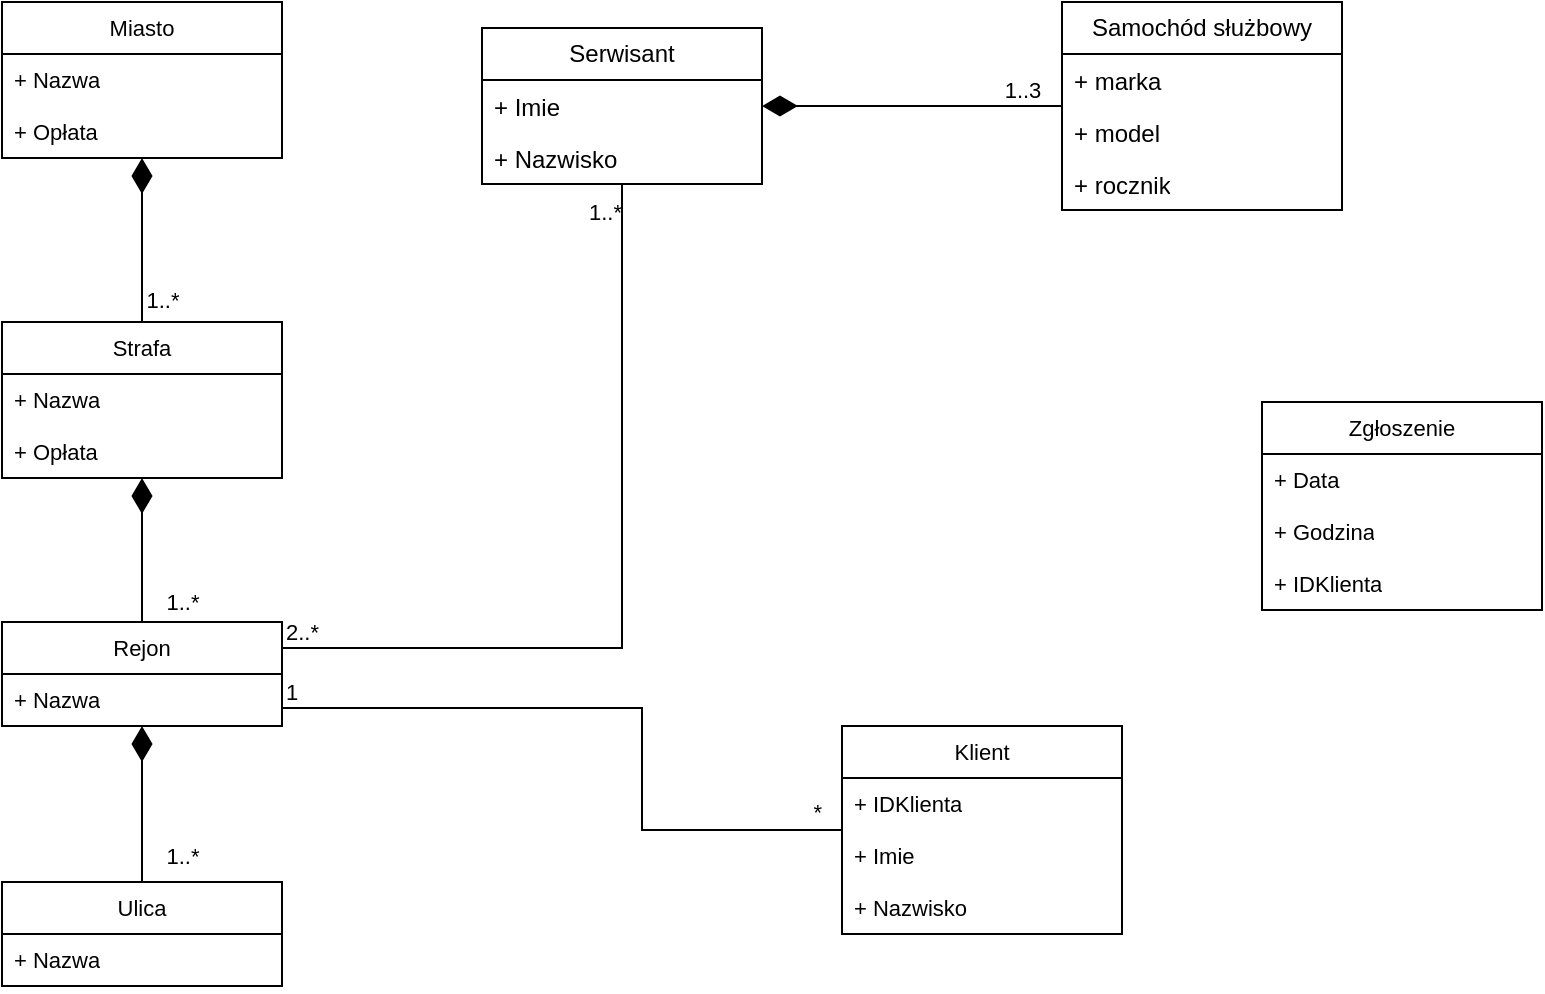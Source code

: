 <mxfile version="24.2.5" type="github">
  <diagram name="Strona-1" id="XkYLfurVMoklSscanKzM">
    <mxGraphModel dx="1268" dy="692" grid="1" gridSize="10" guides="1" tooltips="1" connect="1" arrows="1" fold="1" page="1" pageScale="1" pageWidth="1169" pageHeight="827" math="0" shadow="0">
      <root>
        <mxCell id="0" />
        <mxCell id="1" parent="0" />
        <mxCell id="dYZR1nuj510XMWiARisk-10" value="Serwisant" style="swimlane;fontStyle=0;childLayout=stackLayout;horizontal=1;startSize=26;fillColor=none;horizontalStack=0;resizeParent=1;resizeParentMax=0;resizeLast=0;collapsible=1;marginBottom=0;whiteSpace=wrap;html=1;" vertex="1" parent="1">
          <mxGeometry x="410" y="200" width="140" height="78" as="geometry" />
        </mxCell>
        <mxCell id="dYZR1nuj510XMWiARisk-11" value="+ Imie" style="text;strokeColor=none;fillColor=none;align=left;verticalAlign=top;spacingLeft=4;spacingRight=4;overflow=hidden;rotatable=0;points=[[0,0.5],[1,0.5]];portConstraint=eastwest;whiteSpace=wrap;html=1;" vertex="1" parent="dYZR1nuj510XMWiARisk-10">
          <mxGeometry y="26" width="140" height="26" as="geometry" />
        </mxCell>
        <mxCell id="dYZR1nuj510XMWiARisk-12" value="+ Nazwisko" style="text;strokeColor=none;fillColor=none;align=left;verticalAlign=top;spacingLeft=4;spacingRight=4;overflow=hidden;rotatable=0;points=[[0,0.5],[1,0.5]];portConstraint=eastwest;whiteSpace=wrap;html=1;" vertex="1" parent="dYZR1nuj510XMWiARisk-10">
          <mxGeometry y="52" width="140" height="26" as="geometry" />
        </mxCell>
        <mxCell id="dYZR1nuj510XMWiARisk-18" value="1..3" style="edgeStyle=orthogonalEdgeStyle;rounded=0;orthogonalLoop=1;jettySize=auto;html=1;endArrow=diamondThin;endFill=1;endSize=15;labelBackgroundColor=none;verticalAlign=bottom;" edge="1" parent="1" source="dYZR1nuj510XMWiARisk-14" target="dYZR1nuj510XMWiARisk-10">
          <mxGeometry x="-0.733" y="1" relative="1" as="geometry">
            <mxPoint as="offset" />
          </mxGeometry>
        </mxCell>
        <mxCell id="dYZR1nuj510XMWiARisk-14" value="Samochód służbowy" style="swimlane;fontStyle=0;childLayout=stackLayout;horizontal=1;startSize=26;fillColor=none;horizontalStack=0;resizeParent=1;resizeParentMax=0;resizeLast=0;collapsible=1;marginBottom=0;whiteSpace=wrap;html=1;" vertex="1" parent="1">
          <mxGeometry x="700" y="187" width="140" height="104" as="geometry" />
        </mxCell>
        <mxCell id="dYZR1nuj510XMWiARisk-15" value="+ marka" style="text;strokeColor=none;fillColor=none;align=left;verticalAlign=top;spacingLeft=4;spacingRight=4;overflow=hidden;rotatable=0;points=[[0,0.5],[1,0.5]];portConstraint=eastwest;whiteSpace=wrap;html=1;" vertex="1" parent="dYZR1nuj510XMWiARisk-14">
          <mxGeometry y="26" width="140" height="26" as="geometry" />
        </mxCell>
        <mxCell id="dYZR1nuj510XMWiARisk-16" value="+ model" style="text;strokeColor=none;fillColor=none;align=left;verticalAlign=top;spacingLeft=4;spacingRight=4;overflow=hidden;rotatable=0;points=[[0,0.5],[1,0.5]];portConstraint=eastwest;whiteSpace=wrap;html=1;" vertex="1" parent="dYZR1nuj510XMWiARisk-14">
          <mxGeometry y="52" width="140" height="26" as="geometry" />
        </mxCell>
        <mxCell id="dYZR1nuj510XMWiARisk-17" value="+ rocznik" style="text;strokeColor=none;fillColor=none;align=left;verticalAlign=top;spacingLeft=4;spacingRight=4;overflow=hidden;rotatable=0;points=[[0,0.5],[1,0.5]];portConstraint=eastwest;whiteSpace=wrap;html=1;" vertex="1" parent="dYZR1nuj510XMWiARisk-14">
          <mxGeometry y="78" width="140" height="26" as="geometry" />
        </mxCell>
        <mxCell id="dYZR1nuj510XMWiARisk-19" value="Miasto" style="swimlane;fontStyle=0;childLayout=stackLayout;horizontal=1;startSize=26;fillColor=none;horizontalStack=0;resizeParent=1;resizeParentMax=0;resizeLast=0;collapsible=1;marginBottom=0;whiteSpace=wrap;html=1;fontFamily=Helvetica;fontSize=11;fontColor=default;labelBackgroundColor=none;" vertex="1" parent="1">
          <mxGeometry x="170" y="187" width="140" height="78" as="geometry" />
        </mxCell>
        <mxCell id="dYZR1nuj510XMWiARisk-20" value="+ Nazwa" style="text;strokeColor=none;fillColor=none;align=left;verticalAlign=top;spacingLeft=4;spacingRight=4;overflow=hidden;rotatable=0;points=[[0,0.5],[1,0.5]];portConstraint=eastwest;whiteSpace=wrap;html=1;fontFamily=Helvetica;fontSize=11;fontColor=default;labelBackgroundColor=none;" vertex="1" parent="dYZR1nuj510XMWiARisk-19">
          <mxGeometry y="26" width="140" height="26" as="geometry" />
        </mxCell>
        <mxCell id="dYZR1nuj510XMWiARisk-27" value="+ Opłata" style="text;strokeColor=none;fillColor=none;align=left;verticalAlign=top;spacingLeft=4;spacingRight=4;overflow=hidden;rotatable=0;points=[[0,0.5],[1,0.5]];portConstraint=eastwest;whiteSpace=wrap;html=1;fontFamily=Helvetica;fontSize=11;fontColor=default;labelBackgroundColor=none;" vertex="1" parent="dYZR1nuj510XMWiARisk-19">
          <mxGeometry y="52" width="140" height="26" as="geometry" />
        </mxCell>
        <mxCell id="dYZR1nuj510XMWiARisk-28" value="1..*" style="edgeStyle=orthogonalEdgeStyle;rounded=0;orthogonalLoop=1;jettySize=auto;html=1;strokeColor=default;align=center;verticalAlign=middle;fontFamily=Helvetica;fontSize=11;fontColor=default;labelBackgroundColor=none;endArrow=diamondThin;endFill=1;endSize=15;" edge="1" parent="1" source="dYZR1nuj510XMWiARisk-23" target="dYZR1nuj510XMWiARisk-19">
          <mxGeometry x="-0.722" y="-10" relative="1" as="geometry">
            <mxPoint as="offset" />
          </mxGeometry>
        </mxCell>
        <mxCell id="dYZR1nuj510XMWiARisk-23" value="Strafa" style="swimlane;fontStyle=0;childLayout=stackLayout;horizontal=1;startSize=26;fillColor=none;horizontalStack=0;resizeParent=1;resizeParentMax=0;resizeLast=0;collapsible=1;marginBottom=0;whiteSpace=wrap;html=1;fontFamily=Helvetica;fontSize=11;fontColor=default;labelBackgroundColor=none;" vertex="1" parent="1">
          <mxGeometry x="170" y="347" width="140" height="78" as="geometry" />
        </mxCell>
        <mxCell id="dYZR1nuj510XMWiARisk-24" value="+ Nazwa" style="text;strokeColor=none;fillColor=none;align=left;verticalAlign=top;spacingLeft=4;spacingRight=4;overflow=hidden;rotatable=0;points=[[0,0.5],[1,0.5]];portConstraint=eastwest;whiteSpace=wrap;html=1;fontFamily=Helvetica;fontSize=11;fontColor=default;labelBackgroundColor=none;" vertex="1" parent="dYZR1nuj510XMWiARisk-23">
          <mxGeometry y="26" width="140" height="26" as="geometry" />
        </mxCell>
        <mxCell id="dYZR1nuj510XMWiARisk-25" value="+ Opłata" style="text;strokeColor=none;fillColor=none;align=left;verticalAlign=top;spacingLeft=4;spacingRight=4;overflow=hidden;rotatable=0;points=[[0,0.5],[1,0.5]];portConstraint=eastwest;whiteSpace=wrap;html=1;fontFamily=Helvetica;fontSize=11;fontColor=default;labelBackgroundColor=none;" vertex="1" parent="dYZR1nuj510XMWiARisk-23">
          <mxGeometry y="52" width="140" height="26" as="geometry" />
        </mxCell>
        <mxCell id="dYZR1nuj510XMWiARisk-38" value="1..*" style="edgeStyle=orthogonalEdgeStyle;rounded=0;orthogonalLoop=1;jettySize=auto;html=1;strokeColor=default;align=center;verticalAlign=middle;fontFamily=Helvetica;fontSize=11;fontColor=default;labelBackgroundColor=none;endArrow=diamondThin;endFill=1;endSize=15;" edge="1" parent="1" source="dYZR1nuj510XMWiARisk-29" target="dYZR1nuj510XMWiARisk-23">
          <mxGeometry x="-0.722" y="-20" relative="1" as="geometry">
            <mxPoint as="offset" />
          </mxGeometry>
        </mxCell>
        <mxCell id="dYZR1nuj510XMWiARisk-29" value="Rejon" style="swimlane;fontStyle=0;childLayout=stackLayout;horizontal=1;startSize=26;fillColor=none;horizontalStack=0;resizeParent=1;resizeParentMax=0;resizeLast=0;collapsible=1;marginBottom=0;whiteSpace=wrap;html=1;fontFamily=Helvetica;fontSize=11;fontColor=default;labelBackgroundColor=none;" vertex="1" parent="1">
          <mxGeometry x="170" y="497" width="140" height="52" as="geometry" />
        </mxCell>
        <mxCell id="dYZR1nuj510XMWiARisk-30" value="+ Nazwa" style="text;strokeColor=none;fillColor=none;align=left;verticalAlign=top;spacingLeft=4;spacingRight=4;overflow=hidden;rotatable=0;points=[[0,0.5],[1,0.5]];portConstraint=eastwest;whiteSpace=wrap;html=1;fontFamily=Helvetica;fontSize=11;fontColor=default;labelBackgroundColor=none;" vertex="1" parent="dYZR1nuj510XMWiARisk-29">
          <mxGeometry y="26" width="140" height="26" as="geometry" />
        </mxCell>
        <mxCell id="dYZR1nuj510XMWiARisk-37" value="1..*" style="edgeStyle=orthogonalEdgeStyle;rounded=0;orthogonalLoop=1;jettySize=auto;html=1;strokeColor=default;align=center;verticalAlign=middle;fontFamily=Helvetica;fontSize=11;fontColor=default;labelBackgroundColor=none;endArrow=diamondThin;endFill=1;endSize=15;" edge="1" parent="1" source="dYZR1nuj510XMWiARisk-33" target="dYZR1nuj510XMWiARisk-29">
          <mxGeometry x="-0.655" y="-20" relative="1" as="geometry">
            <mxPoint as="offset" />
          </mxGeometry>
        </mxCell>
        <mxCell id="dYZR1nuj510XMWiARisk-33" value="Ulica" style="swimlane;fontStyle=0;childLayout=stackLayout;horizontal=1;startSize=26;fillColor=none;horizontalStack=0;resizeParent=1;resizeParentMax=0;resizeLast=0;collapsible=1;marginBottom=0;whiteSpace=wrap;html=1;fontFamily=Helvetica;fontSize=11;fontColor=default;labelBackgroundColor=none;" vertex="1" parent="1">
          <mxGeometry x="170" y="627" width="140" height="52" as="geometry" />
        </mxCell>
        <mxCell id="dYZR1nuj510XMWiARisk-34" value="+ Nazwa" style="text;strokeColor=none;fillColor=none;align=left;verticalAlign=top;spacingLeft=4;spacingRight=4;overflow=hidden;rotatable=0;points=[[0,0.5],[1,0.5]];portConstraint=eastwest;whiteSpace=wrap;html=1;fontFamily=Helvetica;fontSize=11;fontColor=default;labelBackgroundColor=none;" vertex="1" parent="dYZR1nuj510XMWiARisk-33">
          <mxGeometry y="26" width="140" height="26" as="geometry" />
        </mxCell>
        <mxCell id="dYZR1nuj510XMWiARisk-40" value="" style="endArrow=none;html=1;edgeStyle=orthogonalEdgeStyle;rounded=0;strokeColor=default;align=center;verticalAlign=middle;fontFamily=Helvetica;fontSize=11;fontColor=default;labelBackgroundColor=none;endSize=15;" edge="1" parent="1" source="dYZR1nuj510XMWiARisk-29" target="dYZR1nuj510XMWiARisk-10">
          <mxGeometry relative="1" as="geometry">
            <mxPoint x="430" y="450" as="sourcePoint" />
            <mxPoint x="590" y="450" as="targetPoint" />
            <Array as="points">
              <mxPoint x="480" y="510" />
            </Array>
          </mxGeometry>
        </mxCell>
        <mxCell id="dYZR1nuj510XMWiARisk-41" value="2..*" style="edgeLabel;resizable=0;html=1;align=left;verticalAlign=bottom;fontFamily=Helvetica;fontSize=11;fontColor=default;labelBackgroundColor=none;" connectable="0" vertex="1" parent="dYZR1nuj510XMWiARisk-40">
          <mxGeometry x="-1" relative="1" as="geometry" />
        </mxCell>
        <mxCell id="dYZR1nuj510XMWiARisk-42" value="1..*" style="edgeLabel;resizable=0;html=1;align=right;verticalAlign=bottom;fontFamily=Helvetica;fontSize=11;fontColor=default;labelBackgroundColor=none;" connectable="0" vertex="1" parent="dYZR1nuj510XMWiARisk-40">
          <mxGeometry x="1" relative="1" as="geometry">
            <mxPoint y="22" as="offset" />
          </mxGeometry>
        </mxCell>
        <mxCell id="dYZR1nuj510XMWiARisk-43" value="Zgłoszenie" style="swimlane;fontStyle=0;childLayout=stackLayout;horizontal=1;startSize=26;fillColor=none;horizontalStack=0;resizeParent=1;resizeParentMax=0;resizeLast=0;collapsible=1;marginBottom=0;whiteSpace=wrap;html=1;fontFamily=Helvetica;fontSize=11;fontColor=default;labelBackgroundColor=none;" vertex="1" parent="1">
          <mxGeometry x="800" y="387" width="140" height="104" as="geometry" />
        </mxCell>
        <mxCell id="dYZR1nuj510XMWiARisk-44" value="+ Data" style="text;strokeColor=none;fillColor=none;align=left;verticalAlign=top;spacingLeft=4;spacingRight=4;overflow=hidden;rotatable=0;points=[[0,0.5],[1,0.5]];portConstraint=eastwest;whiteSpace=wrap;html=1;fontFamily=Helvetica;fontSize=11;fontColor=default;labelBackgroundColor=none;" vertex="1" parent="dYZR1nuj510XMWiARisk-43">
          <mxGeometry y="26" width="140" height="26" as="geometry" />
        </mxCell>
        <mxCell id="dYZR1nuj510XMWiARisk-45" value="+ Godzina" style="text;strokeColor=none;fillColor=none;align=left;verticalAlign=top;spacingLeft=4;spacingRight=4;overflow=hidden;rotatable=0;points=[[0,0.5],[1,0.5]];portConstraint=eastwest;whiteSpace=wrap;html=1;fontFamily=Helvetica;fontSize=11;fontColor=default;labelBackgroundColor=none;" vertex="1" parent="dYZR1nuj510XMWiARisk-43">
          <mxGeometry y="52" width="140" height="26" as="geometry" />
        </mxCell>
        <mxCell id="dYZR1nuj510XMWiARisk-46" value="+ IDKlienta" style="text;strokeColor=none;fillColor=none;align=left;verticalAlign=top;spacingLeft=4;spacingRight=4;overflow=hidden;rotatable=0;points=[[0,0.5],[1,0.5]];portConstraint=eastwest;whiteSpace=wrap;html=1;fontFamily=Helvetica;fontSize=11;fontColor=default;labelBackgroundColor=none;" vertex="1" parent="dYZR1nuj510XMWiARisk-43">
          <mxGeometry y="78" width="140" height="26" as="geometry" />
        </mxCell>
        <mxCell id="dYZR1nuj510XMWiARisk-47" value="Klient" style="swimlane;fontStyle=0;childLayout=stackLayout;horizontal=1;startSize=26;fillColor=none;horizontalStack=0;resizeParent=1;resizeParentMax=0;resizeLast=0;collapsible=1;marginBottom=0;whiteSpace=wrap;html=1;fontFamily=Helvetica;fontSize=11;fontColor=default;labelBackgroundColor=none;" vertex="1" parent="1">
          <mxGeometry x="590" y="549" width="140" height="104" as="geometry" />
        </mxCell>
        <mxCell id="dYZR1nuj510XMWiARisk-48" value="+ IDKlienta" style="text;strokeColor=none;fillColor=none;align=left;verticalAlign=top;spacingLeft=4;spacingRight=4;overflow=hidden;rotatable=0;points=[[0,0.5],[1,0.5]];portConstraint=eastwest;whiteSpace=wrap;html=1;fontFamily=Helvetica;fontSize=11;fontColor=default;labelBackgroundColor=none;" vertex="1" parent="dYZR1nuj510XMWiARisk-47">
          <mxGeometry y="26" width="140" height="26" as="geometry" />
        </mxCell>
        <mxCell id="dYZR1nuj510XMWiARisk-49" value="+ Imie" style="text;strokeColor=none;fillColor=none;align=left;verticalAlign=top;spacingLeft=4;spacingRight=4;overflow=hidden;rotatable=0;points=[[0,0.5],[1,0.5]];portConstraint=eastwest;whiteSpace=wrap;html=1;fontFamily=Helvetica;fontSize=11;fontColor=default;labelBackgroundColor=none;" vertex="1" parent="dYZR1nuj510XMWiARisk-47">
          <mxGeometry y="52" width="140" height="26" as="geometry" />
        </mxCell>
        <mxCell id="dYZR1nuj510XMWiARisk-50" value="+ Nazwisko" style="text;strokeColor=none;fillColor=none;align=left;verticalAlign=top;spacingLeft=4;spacingRight=4;overflow=hidden;rotatable=0;points=[[0,0.5],[1,0.5]];portConstraint=eastwest;whiteSpace=wrap;html=1;fontFamily=Helvetica;fontSize=11;fontColor=default;labelBackgroundColor=none;" vertex="1" parent="dYZR1nuj510XMWiARisk-47">
          <mxGeometry y="78" width="140" height="26" as="geometry" />
        </mxCell>
        <mxCell id="dYZR1nuj510XMWiARisk-52" value="" style="endArrow=none;html=1;edgeStyle=orthogonalEdgeStyle;rounded=0;strokeColor=default;align=center;verticalAlign=middle;fontFamily=Helvetica;fontSize=11;fontColor=default;labelBackgroundColor=none;endSize=15;" edge="1" parent="1" source="dYZR1nuj510XMWiARisk-29" target="dYZR1nuj510XMWiARisk-47">
          <mxGeometry relative="1" as="geometry">
            <mxPoint x="320" y="520" as="sourcePoint" />
            <mxPoint x="490" y="288" as="targetPoint" />
            <Array as="points">
              <mxPoint x="490" y="540" />
              <mxPoint x="490" y="601" />
            </Array>
          </mxGeometry>
        </mxCell>
        <mxCell id="dYZR1nuj510XMWiARisk-53" value="1" style="edgeLabel;resizable=0;html=1;align=left;verticalAlign=bottom;fontFamily=Helvetica;fontSize=11;fontColor=default;labelBackgroundColor=none;" connectable="0" vertex="1" parent="dYZR1nuj510XMWiARisk-52">
          <mxGeometry x="-1" relative="1" as="geometry" />
        </mxCell>
        <mxCell id="dYZR1nuj510XMWiARisk-54" value="*" style="edgeLabel;resizable=0;html=1;align=right;verticalAlign=bottom;fontFamily=Helvetica;fontSize=11;fontColor=default;labelBackgroundColor=none;" connectable="0" vertex="1" parent="dYZR1nuj510XMWiARisk-52">
          <mxGeometry x="1" relative="1" as="geometry">
            <mxPoint x="-10" y="-1" as="offset" />
          </mxGeometry>
        </mxCell>
      </root>
    </mxGraphModel>
  </diagram>
</mxfile>
